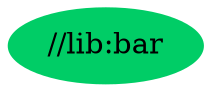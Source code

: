 digraph result_graph {
  1 [style=filled,color=springgreen3,label="//lib:bar",buck_srcs="[Bar.java]"];
}
